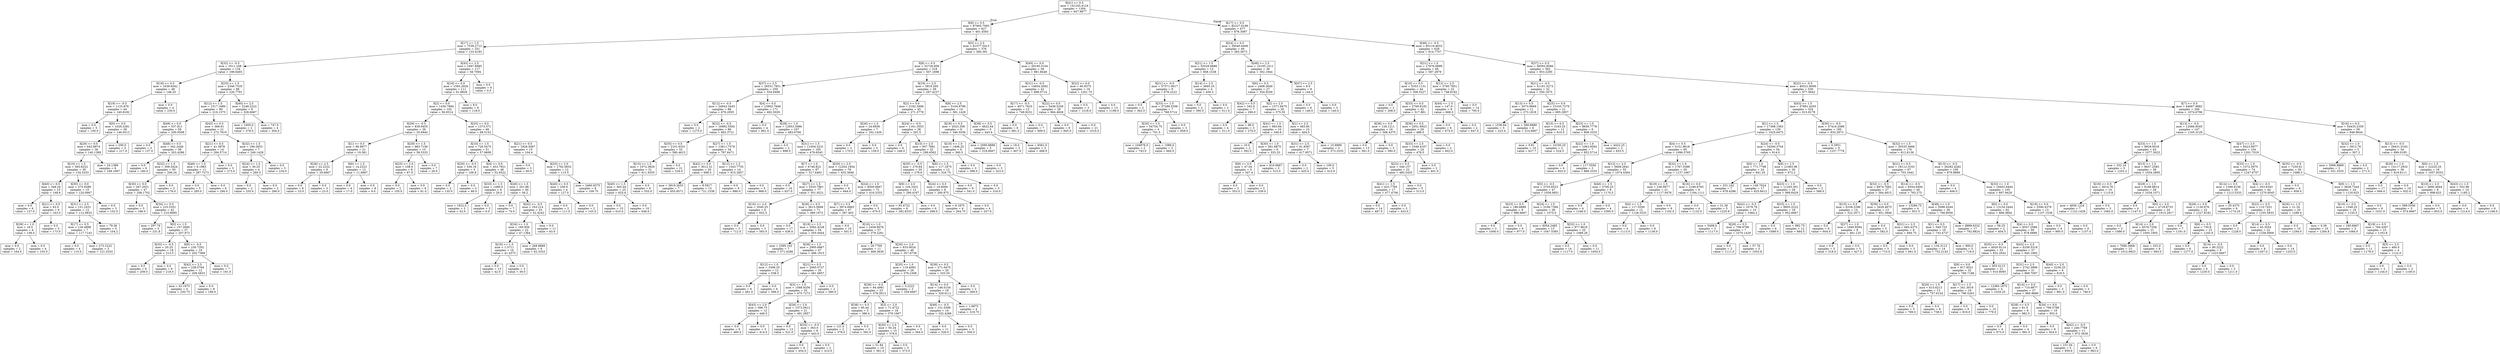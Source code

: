 digraph Tree {
node [shape=box] ;
0 [label="X[41] <= 0.5\nmse = 141245.4124\nsamples = 1304\nvalue = 647.9877"] ;
1 [label="X[9] <= 0.5\nmse = 87905.7093\nsamples = 627\nvalue = 401.4593"] ;
0 -> 1 [labeldistance=2.5, labelangle=45, headlabel="True"] ;
2 [label="X[17] <= 1.5\nmse = 7539.2712\nsamples = 251\nvalue = 133.4183"] ;
1 -> 2 ;
3 [label="X[32] <= -0.5\nmse = 3511.168\nsamples = 134\nvalue = 198.6493"] ;
2 -> 3 ;
4 [label="X[18] <= 0.5\nmse = 1639.6042\nsamples = 48\nvalue = 148.25"] ;
3 -> 4 ;
5 [label="X[19] <= -0.5\nmse = 1125.876\nsamples = 44\nvalue = 140.8182"] ;
4 -> 5 ;
6 [label="mse = 0.0\nsamples = 5\nvalue = 100.0"] ;
5 -> 6 ;
7 [label="X[0] <= 0.0\nmse = 1029.2281\nsamples = 39\nvalue = 146.0513"] ;
5 -> 7 ;
8 [label="X[29] <= 0.0\nmse = 643.8974\nsamples = 36\nvalue = 140.1389"] ;
7 -> 8 ;
9 [label="X[10] <= 1.5\nmse = 565.6222\nsamples = 30\nvalue = 134.3333"] ;
8 -> 9 ;
10 [label="X[40] <= 0.5\nmse = 348.24\nsamples = 15\nvalue = 148.6"] ;
9 -> 10 ;
11 [label="mse = 0.0\nsamples = 6\nvalue = 127.0"] ;
10 -> 11 ;
12 [label="X[21] <= 0.5\nmse = 62.0\nsamples = 9\nvalue = 163.0"] ;
10 -> 12 ;
13 [label="X[38] <= 1.0\nmse = 18.0\nsamples = 6\nvalue = 158.0"] ;
12 -> 13 ;
14 [label="mse = 0.0\nsamples = 2\nvalue = 164.0"] ;
13 -> 14 ;
15 [label="mse = 0.0\nsamples = 4\nvalue = 155.0"] ;
13 -> 15 ;
16 [label="mse = 0.0\nsamples = 3\nvalue = 173.0"] ;
12 -> 16 ;
17 [label="X[30] <= 0.0\nmse = 375.9289\nsamples = 15\nvalue = 120.0667"] ;
9 -> 17 ;
18 [label="X[31] <= 2.5\nmse = 151.2431\nsamples = 12\nvalue = 112.0833"] ;
17 -> 18 ;
19 [label="X[17] <= 0.5\nmse = 126.4898\nsamples = 7\nvalue = 117.7143"] ;
18 -> 19 ;
20 [label="mse = 0.0\nsamples = 4\nvalue = 115.0"] ;
19 -> 20 ;
21 [label="mse = 272.2222\nsamples = 3\nvalue = 121.3333"] ;
19 -> 21 ;
22 [label="mse = 79.36\nsamples = 5\nvalue = 104.2"] ;
18 -> 22 ;
23 [label="mse = 0.0\nsamples = 3\nvalue = 152.0"] ;
17 -> 23 ;
24 [label="mse = 24.1389\nsamples = 6\nvalue = 169.1667"] ;
8 -> 24 ;
25 [label="mse = 200.0\nsamples = 3\nvalue = 217.0"] ;
7 -> 25 ;
26 [label="mse = 0.0\nsamples = 4\nvalue = 230.0"] ;
4 -> 26 ;
27 [label="X[33] <= 1.5\nmse = 2346.7535\nsamples = 86\nvalue = 226.7791"] ;
3 -> 27 ;
28 [label="X[12] <= 1.5\nmse = 1517.1686\nsamples = 80\nvalue = 219.1375"] ;
27 -> 28 ;
29 [label="X[49] <= 0.0\nmse = 537.811\nsamples = 59\nvalue = 200.0508"] ;
28 -> 29 ;
30 [label="mse = 0.0\nsamples = 3\nvalue = 137.0"] ;
29 -> 30 ;
31 [label="X[48] <= 0.5\nmse = 342.2449\nsamples = 56\nvalue = 203.4286"] ;
29 -> 31 ;
32 [label="mse = 0.0\nsamples = 6\nvalue = 180.0"] ;
31 -> 32 ;
33 [label="X[32] <= 1.5\nmse = 309.5424\nsamples = 50\nvalue = 206.24"] ;
31 -> 33 ;
34 [label="X[30] <= 0.0\nmse = 267.2051\nsamples = 47\nvalue = 208.1702"] ;
33 -> 34 ;
35 [label="mse = 0.0\nsamples = 5\nvalue = 186.0"] ;
34 -> 35 ;
36 [label="X[34] <= 0.5\nmse = 233.5351\nsamples = 42\nvalue = 210.8095"] ;
34 -> 36 ;
37 [label="mse = 297.76\nsamples = 5\nvalue = 231.8"] ;
36 -> 37 ;
38 [label="X[0] <= 1.5\nmse = 157.2695\nsamples = 37\nvalue = 207.973"] ;
36 -> 38 ;
39 [label="X[35] <= -0.5\nmse = 20.25\nsamples = 18\nvalue = 213.5"] ;
38 -> 39 ;
40 [label="mse = 0.0\nsamples = 9\nvalue = 209.0"] ;
39 -> 40 ;
41 [label="mse = 0.0\nsamples = 9\nvalue = 218.0"] ;
39 -> 41 ;
42 [label="X[9] <= -0.5\nmse = 230.7202\nsamples = 19\nvalue = 202.7368"] ;
38 -> 42 ;
43 [label="X[42] <= 2.5\nmse = 238.0764\nsamples = 12\nvalue = 209.5833"] ;
42 -> 43 ;
44 [label="mse = 42.1875\nsamples = 4\nvalue = 230.75"] ;
43 -> 44 ;
45 [label="mse = 0.0\nsamples = 8\nvalue = 199.0"] ;
43 -> 45 ;
46 [label="mse = 0.0\nsamples = 7\nvalue = 191.0"] ;
42 -> 46 ;
47 [label="mse = 0.0\nsamples = 3\nvalue = 176.0"] ;
33 -> 47 ;
48 [label="X[43] <= 0.5\nmse = 369.61\nsamples = 21\nvalue = 272.7619"] ;
28 -> 48 ;
49 [label="X[21] <= 0.5\nmse = 41.3878\nsamples = 14\nvalue = 284.5714"] ;
48 -> 49 ;
50 [label="X[48] <= 1.0\nmse = 6.1983\nsamples = 11\nvalue = 287.7273"] ;
49 -> 50 ;
51 [label="mse = 0.0\nsamples = 5\nvalue = 285.0"] ;
50 -> 51 ;
52 [label="mse = 0.0\nsamples = 6\nvalue = 290.0"] ;
50 -> 52 ;
53 [label="mse = 0.0\nsamples = 3\nvalue = 273.0"] ;
49 -> 53 ;
54 [label="X[32] <= 1.5\nmse = 189.2653\nsamples = 7\nvalue = 249.1429"] ;
48 -> 54 ;
55 [label="X[24] <= 1.5\nmse = 30.25\nsamples = 4\nvalue = 260.5"] ;
54 -> 55 ;
56 [label="mse = 0.0\nsamples = 2\nvalue = 255.0"] ;
55 -> 56 ;
57 [label="mse = 0.0\nsamples = 2\nvalue = 266.0"] ;
55 -> 57 ;
58 [label="mse = 0.0\nsamples = 3\nvalue = 234.0"] ;
54 -> 58 ;
59 [label="X[40] <= 2.5\nmse = 2248.2222\nsamples = 6\nvalue = 328.6667"] ;
27 -> 59 ;
60 [label="mse = 1600.0\nsamples = 2\nvalue = 378.0"] ;
59 -> 60 ;
61 [label="mse = 747.0\nsamples = 4\nvalue = 304.0"] ;
59 -> 61 ;
62 [label="X[43] <= 2.5\nmse = 1697.8985\nsamples = 117\nvalue = 58.7094"] ;
2 -> 62 ;
63 [label="X[16] <= 0.0\nmse = 1593.2926\nsamples = 111\nvalue = 61.8829"] ;
62 -> 63 ;
64 [label="X[2] <= 0.0\nmse = 1430.7894\nsamples = 102\nvalue = 56.9314"] ;
63 -> 64 ;
65 [label="X[29] <= -0.5\nmse = 839.0455\nsamples = 36\nvalue = 35.6944"] ;
64 -> 65 ;
66 [label="X[1] <= 0.5\nmse = 96.9977\nsamples = 21\nvalue = 19.381"] ;
65 -> 66 ;
67 [label="X[28] <= 2.5\nmse = 22.2222\nsamples = 9\nvalue = 29.6667"] ;
66 -> 67 ;
68 [label="mse = 0.0\nsamples = 6\nvalue = 33.0"] ;
67 -> 68 ;
69 [label="mse = 0.0\nsamples = 3\nvalue = 23.0"] ;
67 -> 69 ;
70 [label="X[6] <= 1.5\nmse = 14.2222\nsamples = 12\nvalue = 11.6667"] ;
66 -> 70 ;
71 [label="mse = 0.0\nsamples = 4\nvalue = 17.0"] ;
70 -> 71 ;
72 [label="mse = 0.0\nsamples = 8\nvalue = 9.0"] ;
70 -> 72 ;
73 [label="X[29] <= 1.5\nmse = 983.7156\nsamples = 15\nvalue = 58.5333"] ;
65 -> 73 ;
74 [label="X[25] <= 2.0\nmse = 108.0\nsamples = 8\nvalue = 87.0"] ;
73 -> 74 ;
75 [label="mse = 0.0\nsamples = 2\nvalue = 105.0"] ;
74 -> 75 ;
76 [label="mse = 0.0\nsamples = 6\nvalue = 81.0"] ;
74 -> 76 ;
77 [label="mse = 0.0\nsamples = 7\nvalue = 26.0"] ;
73 -> 77 ;
78 [label="X[25] <= 0.0\nmse = 1373.371\nsamples = 66\nvalue = 68.5152"] ;
64 -> 78 ;
79 [label="X[10] <= 1.5\nmse = 720.5475\nsamples = 51\nvalue = 57.9608"] ;
78 -> 79 ;
80 [label="X[30] <= -0.5\nmse = 530.16\nsamples = 5\nvalue = 106.8"] ;
79 -> 80 ;
81 [label="mse = 0.0\nsamples = 2\nvalue = 135.0"] ;
80 -> 81 ;
82 [label="mse = 0.0\nsamples = 3\nvalue = 88.0"] ;
80 -> 82 ;
83 [label="X[4] <= 0.0\nmse = 453.7921\nsamples = 46\nvalue = 52.6522"] ;
79 -> 83 ;
84 [label="X[33] <= 1.5\nmse = 1490.0\nsamples = 6\nvalue = 29.0"] ;
83 -> 84 ;
85 [label="mse = 1922.0\nsamples = 3\nvalue = 52.0"] ;
84 -> 85 ;
86 [label="mse = 0.0\nsamples = 3\nvalue = 6.0"] ;
84 -> 86 ;
87 [label="X[40] <= 1.5\nmse = 201.86\nsamples = 40\nvalue = 56.2"] ;
83 -> 87 ;
88 [label="mse = 0.0\nsamples = 7\nvalue = 74.0"] ;
87 -> 88 ;
89 [label="X[42] <= -0.5\nmse = 163.214\nsamples = 33\nvalue = 52.4242"] ;
87 -> 89 ;
90 [label="X[34] <= 1.0\nmse = 160.936\nsamples = 22\nvalue = 47.1364"] ;
89 -> 90 ;
91 [label="X[19] <= 1.5\nmse = 1.3711\nsamples = 16\nvalue = 41.4375"] ;
90 -> 91 ;
92 [label="mse = 0.0\nsamples = 13\nvalue = 42.0"] ;
91 -> 92 ;
93 [label="mse = 0.0\nsamples = 3\nvalue = 39.0"] ;
91 -> 93 ;
94 [label="mse = 268.8889\nsamples = 6\nvalue = 62.3333"] ;
90 -> 94 ;
95 [label="mse = 0.0\nsamples = 11\nvalue = 63.0"] ;
89 -> 95 ;
96 [label="X[21] <= 0.5\nmse = 1926.5067\nsamples = 15\nvalue = 104.4"] ;
78 -> 96 ;
97 [label="mse = 0.0\nsamples = 3\nvalue = 60.0"] ;
96 -> 97 ;
98 [label="X[25] <= 2.0\nmse = 1792.0833\nsamples = 12\nvalue = 115.5"] ;
96 -> 98 ;
99 [label="X[40] <= 0.5\nmse = 256.0\nsamples = 4\nvalue = 127.0"] ;
98 -> 99 ;
100 [label="mse = 0.0\nsamples = 2\nvalue = 111.0"] ;
99 -> 100 ;
101 [label="mse = 0.0\nsamples = 2\nvalue = 143.0"] ;
99 -> 101 ;
102 [label="mse = 2460.9375\nsamples = 8\nvalue = 109.75"] ;
98 -> 102 ;
103 [label="mse = 8.0\nsamples = 9\nvalue = 118.0"] ;
63 -> 103 ;
104 [label="mse = 0.0\nsamples = 6\nvalue = 0.0"] ;
62 -> 104 ;
105 [label="X[5] <= 2.5\nmse = 61577.0413\nsamples = 376\nvalue = 580.391"] ;
1 -> 105 ;
106 [label="X[8] <= 0.5\nmse = 32726.858\nsamples = 318\nvalue = 507.1698"] ;
105 -> 106 ;
107 [label="X[37] <= 2.5\nmse = 26551.7851\nsamples = 259\nvalue = 554.9498"] ;
106 -> 107 ;
108 [label="X[12] <= -0.5\nmse = 24942.3445\nsamples = 88\nvalue = 676.2955"] ;
107 -> 108 ;
109 [label="mse = 0.0\nsamples = 2\nvalue = 1275.0"] ;
108 -> 109 ;
110 [label="X[22] <= -0.5\nmse = 16992.5592\nsamples = 86\nvalue = 662.3721"] ;
108 -> 110 ;
111 [label="X[35] <= 0.5\nmse = 2101.6331\nsamples = 52\nvalue = 580.4615"] ;
110 -> 111 ;
112 [label="X[15] <= 1.5\nmse = 1072.3829\nsamples = 31\nvalue = 611.9355"] ;
111 -> 112 ;
113 [label="X[40] <= 1.5\nmse = 365.04\nsamples = 25\nvalue = 625.6"] ;
112 -> 113 ;
114 [label="mse = 0.0\nsamples = 15\nvalue = 610.0"] ;
113 -> 114 ;
115 [label="mse = 0.0\nsamples = 10\nvalue = 649.0"] ;
113 -> 115 ;
116 [label="mse = 0.0\nsamples = 6\nvalue = 555.0"] ;
112 -> 116 ;
117 [label="mse = 0.0\nsamples = 21\nvalue = 534.0"] ;
111 -> 117 ;
118 [label="X[27] <= 1.5\nmse = 13811.7578\nsamples = 34\nvalue = 787.6471"] ;
110 -> 118 ;
119 [label="X[42] <= 0.5\nmse = 3012.31\nsamples = 20\nvalue = 698.3"] ;
118 -> 119 ;
120 [label="mse = 5819.2653\nsamples = 7\nvalue = 655.8571"] ;
119 -> 120 ;
121 [label="mse = 8.5917\nsamples = 13\nvalue = 721.1538"] ;
119 -> 121 ;
122 [label="X[12] <= 1.5\nmse = 1543.7755\nsamples = 14\nvalue = 915.2857"] ;
118 -> 122 ;
123 [label="mse = 0.0\nsamples = 9\nvalue = 886.0"] ;
122 -> 123 ;
124 [label="mse = 0.0\nsamples = 5\nvalue = 968.0"] ;
122 -> 124 ;
125 [label="X[4] <= 0.5\nmse = 15902.7646\nsamples = 171\nvalue = 492.5029"] ;
107 -> 125 ;
126 [label="mse = 0.0\nsamples = 4\nvalue = 861.0"] ;
125 -> 126 ;
127 [label="X[28] <= 1.0\nmse = 12953.3086\nsamples = 167\nvalue = 483.6766"] ;
125 -> 127 ;
128 [label="mse = 0.0\nsamples = 2\nvalue = 898.0"] ;
127 -> 128 ;
129 [label="X[31] <= 1.5\nmse = 11004.3231\nsamples = 165\nvalue = 478.6545"] ;
127 -> 129 ;
130 [label="X[7] <= 1.0\nmse = 6746.822\nsamples = 87\nvalue = 517.4483"] ;
129 -> 130 ;
131 [label="mse = 0.0\nsamples = 10\nvalue = 637.0"] ;
130 -> 131 ;
132 [label="X[27] <= 1.5\nmse = 5525.7861\nsamples = 77\nvalue = 501.9221"] ;
130 -> 132 ;
133 [label="X[16] <= 2.0\nmse = 3540.25\nsamples = 6\nvalue = 652.5"] ;
132 -> 133 ;
134 [label="mse = 0.0\nsamples = 3\nvalue = 712.0"] ;
133 -> 134 ;
135 [label="mse = 0.0\nsamples = 3\nvalue = 593.0"] ;
133 -> 135 ;
136 [label="X[26] <= 0.5\nmse = 3615.5668\nsamples = 71\nvalue = 489.1972"] ;
132 -> 136 ;
137 [label="mse = 0.0\nsamples = 17\nvalue = 436.0"] ;
136 -> 137 ;
138 [label="X[19] <= 2.5\nmse = 3582.4228\nsamples = 54\nvalue = 505.9444"] ;
136 -> 138 ;
139 [label="mse = 2595.102\nsamples = 7\nvalue = 571.4286"] ;
138 -> 139 ;
140 [label="X[36] <= 1.5\nmse = 2995.6867\nsamples = 47\nvalue = 496.1915"] ;
138 -> 140 ;
141 [label="X[12] <= 1.0\nmse = 3306.25\nsamples = 12\nvalue = 538.5"] ;
140 -> 141 ;
142 [label="mse = 0.0\nsamples = 6\nvalue = 481.0"] ;
141 -> 142 ;
143 [label="mse = 0.0\nsamples = 6\nvalue = 596.0"] ;
141 -> 143 ;
144 [label="X[21] <= 0.5\nmse = 2065.0727\nsamples = 35\nvalue = 481.6857"] ;
140 -> 144 ;
145 [label="X[3] <= 1.0\nmse = 1568.9256\nsamples = 33\nvalue = 475.7273"] ;
144 -> 145 ;
146 [label="X[43] <= 2.0\nmse = 396.75\nsamples = 12\nvalue = 448.5"] ;
145 -> 146 ;
147 [label="mse = 0.0\nsamples = 9\nvalue = 460.0"] ;
146 -> 147 ;
148 [label="mse = 0.0\nsamples = 3\nvalue = 414.0"] ;
146 -> 148 ;
149 [label="X[26] <= 2.0\nmse = 1573.0612\nsamples = 21\nvalue = 491.2857"] ;
145 -> 149 ;
150 [label="mse = 0.0\nsamples = 13\nvalue = 521.0"] ;
149 -> 150 ;
151 [label="X[35] <= -0.5\nmse = 363.0\nsamples = 8\nvalue = 443.0"] ;
149 -> 151 ;
152 [label="mse = 0.0\nsamples = 6\nvalue = 454.0"] ;
151 -> 152 ;
153 [label="mse = 0.0\nsamples = 2\nvalue = 410.0"] ;
151 -> 153 ;
154 [label="mse = 0.0\nsamples = 2\nvalue = 580.0"] ;
144 -> 154 ;
155 [label="X[20] <= 2.5\nmse = 12202.1854\nsamples = 78\nvalue = 435.3846"] ;
129 -> 155 ;
156 [label="mse = 0.0\nsamples = 6\nvalue = 664.0"] ;
155 -> 156 ;
157 [label="X[24] <= 1.5\nmse = 8500.6667\nsamples = 72\nvalue = 416.3333"] ;
155 -> 157 ;
158 [label="X[7] <= 0.5\nmse = 3974.6883\nsamples = 67\nvalue = 397.403"] ;
157 -> 158 ;
159 [label="mse = 0.0\nsamples = 10\nvalue = 501.0"] ;
158 -> 159 ;
160 [label="X[16] <= 1.0\nmse = 2458.8076\nsamples = 57\nvalue = 379.2281"] ;
158 -> 160 ;
161 [label="mse = 26.7769\nsamples = 11\nvalue = 469.3636"] ;
160 -> 161 ;
162 [label="X[26] <= 2.0\nmse = 633.0024\nsamples = 46\nvalue = 357.6739"] ;
160 -> 162 ;
163 [label="X[35] <= 1.0\nmse = 119.4083\nsamples = 26\nvalue = 376.2308"] ;
162 -> 163 ;
164 [label="X[39] <= -0.5\nmse = 94.4991\nsamples = 23\nvalue = 378.3913"] ;
163 -> 164 ;
165 [label="X[38] <= 0.5\nmse = 95.44\nsamples = 5\nvalue = 386.4"] ;
164 -> 165 ;
166 [label="mse = 121.0\nsamples = 2\nvalue = 378.0"] ;
165 -> 166 ;
167 [label="mse = 0.0\nsamples = 3\nvalue = 392.0"] ;
165 -> 167 ;
168 [label="X[3] <= 2.0\nmse = 71.4722\nsamples = 18\nvalue = 376.1667"] ;
164 -> 168 ;
169 [label="X[30] <= 2.0\nmse = 50.24\nsamples = 15\nvalue = 378.6"] ;
168 -> 169 ;
170 [label="mse = 51.84\nsamples = 10\nvalue = 381.4"] ;
169 -> 170 ;
171 [label="mse = 0.0\nsamples = 5\nvalue = 373.0"] ;
169 -> 171 ;
172 [label="mse = 0.0\nsamples = 3\nvalue = 364.0"] ;
168 -> 172 ;
173 [label="mse = 0.2222\nsamples = 3\nvalue = 359.6667"] ;
163 -> 173 ;
174 [label="X[39] <= 0.5\nmse = 271.0475\nsamples = 20\nvalue = 333.55"] ;
162 -> 174 ;
175 [label="X[14] <= 0.0\nmse = 146.0154\nsamples = 18\nvalue = 329.6111"] ;
174 -> 175 ;
176 [label="X[48] <= -0.5\nmse = 151.5306\nsamples = 14\nvalue = 332.4286"] ;
175 -> 176 ;
177 [label="mse = 0.0\nsamples = 11\nvalue = 326.0"] ;
176 -> 177 ;
178 [label="mse = 0.0\nsamples = 3\nvalue = 356.0"] ;
176 -> 178 ;
179 [label="mse = 1.6875\nsamples = 4\nvalue = 319.75"] ;
175 -> 179 ;
180 [label="mse = 0.0\nsamples = 2\nvalue = 369.0"] ;
174 -> 180 ;
181 [label="mse = 0.0\nsamples = 5\nvalue = 670.0"] ;
157 -> 181 ;
182 [label="X[19] <= 2.5\nmse = 5819.295\nsamples = 59\nvalue = 297.4237"] ;
106 -> 182 ;
183 [label="X[2] <= 0.0\nmse = 3182.5906\nsamples = 45\nvalue = 271.3778"] ;
182 -> 183 ;
184 [label="X[26] <= 1.5\nmse = 24.6939\nsamples = 7\nvalue = 162.1429"] ;
183 -> 184 ;
185 [label="mse = 0.0\nsamples = 2\nvalue = 170.0"] ;
184 -> 185 ;
186 [label="mse = 0.0\nsamples = 5\nvalue = 159.0"] ;
184 -> 186 ;
187 [label="X[24] <= -0.5\nmse = 1161.3553\nsamples = 38\nvalue = 291.5"] ;
183 -> 187 ;
188 [label="mse = 0.0\nsamples = 6\nvalue = 248.0"] ;
187 -> 188 ;
189 [label="X[15] <= 2.5\nmse = 957.7881\nsamples = 32\nvalue = 299.6562"] ;
187 -> 189 ;
190 [label="X[35] <= -0.5\nmse = 279.84\nsamples = 20\nvalue = 278.6"] ;
189 -> 190 ;
191 [label="X[9] <= 2.0\nmse = 104.2431\nsamples = 12\nvalue = 290.4167"] ;
190 -> 191 ;
192 [label="mse = 93.4722\nsamples = 6\nvalue = 282.8333"] ;
191 -> 192 ;
193 [label="mse = 0.0\nsamples = 6\nvalue = 298.0"] ;
191 -> 193 ;
194 [label="X[24] <= 0.5\nmse = 19.6094\nsamples = 8\nvalue = 260.875"] ;
190 -> 194 ;
195 [label="mse = 9.1875\nsamples = 4\nvalue = 264.75"] ;
194 -> 195 ;
196 [label="mse = 0.0\nsamples = 4\nvalue = 257.0"] ;
194 -> 196 ;
197 [label="X[8] <= 1.5\nmse = 117.1875\nsamples = 12\nvalue = 334.75"] ;
189 -> 197 ;
198 [label="mse = 0.0\nsamples = 9\nvalue = 341.0"] ;
197 -> 198 ;
199 [label="mse = 0.0\nsamples = 3\nvalue = 316.0"] ;
197 -> 199 ;
200 [label="X[8] <= 2.5\nmse = 5104.9796\nsamples = 14\nvalue = 381.1429"] ;
182 -> 200 ;
201 [label="X[18] <= 0.5\nmse = 2023.358\nsamples = 9\nvalue = 346.5556"] ;
200 -> 201 ;
202 [label="X[10] <= 1.0\nmse = 1406.25\nsamples = 6\nvalue = 360.5"] ;
201 -> 202 ;
203 [label="mse = 0.0\nsamples = 3\nvalue = 398.0"] ;
202 -> 203 ;
204 [label="mse = 0.0\nsamples = 3\nvalue = 323.0"] ;
202 -> 204 ;
205 [label="mse = 2090.8889\nsamples = 3\nvalue = 318.6667"] ;
201 -> 205 ;
206 [label="X[38] <= 0.5\nmse = 4622.64\nsamples = 5\nvalue = 443.4"] ;
200 -> 206 ;
207 [label="mse = 18.0\nsamples = 3\nvalue = 407.0"] ;
206 -> 207 ;
208 [label="mse = 6561.0\nsamples = 2\nvalue = 498.0"] ;
206 -> 208 ;
209 [label="X[49] <= 0.0\nmse = 29195.5104\nsamples = 58\nvalue = 981.8448"] ;
105 -> 209 ;
210 [label="X[31] <= -0.5\nmse = 14854.2092\nsamples = 42\nvalue = 898.0714"] ;
209 -> 210 ;
211 [label="X[17] <= -0.5\nmse = 4071.7633\nsamples = 13\nvalue = 749.9231"] ;
210 -> 211 ;
212 [label="mse = 0.0\nsamples = 6\nvalue = 681.0"] ;
211 -> 212 ;
213 [label="mse = 0.0\nsamples = 7\nvalue = 809.0"] ;
211 -> 213 ;
214 [label="X[22] <= 0.0\nmse = 5438.5256\nsamples = 29\nvalue = 964.4828"] ;
210 -> 214 ;
215 [label="mse = 0.0\nsamples = 8\nvalue = 845.0"] ;
214 -> 215 ;
216 [label="mse = 0.0\nsamples = 21\nvalue = 1010.0"] ;
214 -> 216 ;
217 [label="X[22] <= 0.0\nmse = 60.9375\nsamples = 16\nvalue = 1201.75"] ;
209 -> 217 ;
218 [label="mse = 0.0\nsamples = 3\nvalue = 1218.0"] ;
217 -> 218 ;
219 [label="mse = 0.0\nsamples = 13\nvalue = 1198.0"] ;
217 -> 219 ;
220 [label="X[17] <= 0.5\nmse = 82227.6196\nsamples = 677\nvalue = 876.3087"] ;
0 -> 220 [labeldistance=2.5, labelangle=-45, headlabel="False"] ;
221 [label="X[24] <= 0.5\nmse = 39540.6406\nsamples = 49\nvalue = 383.3673"] ;
220 -> 221 ;
222 [label="X[21] <= 1.5\nmse = 52029.6686\nsamples = 13\nvalue = 608.1538"] ;
221 -> 222 ;
223 [label="X[21] <= -0.5\nmse = 57571.0617\nsamples = 9\nvalue = 678.2222"] ;
222 -> 223 ;
224 [label="mse = 0.0\nsamples = 2\nvalue = 362.0"] ;
223 -> 224 ;
225 [label="X[33] <= 1.5\nmse = 37286.5306\nsamples = 7\nvalue = 768.5714"] ;
223 -> 225 ;
226 [label="X[20] <= 1.5\nmse = 54754.75\nsamples = 4\nvalue = 701.5"] ;
225 -> 226 ;
227 [label="mse = 104976.0\nsamples = 2\nvalue = 743.0"] ;
226 -> 227 ;
228 [label="mse = 1089.0\nsamples = 2\nvalue = 660.0"] ;
226 -> 228 ;
229 [label="mse = 0.0\nsamples = 3\nvalue = 858.0"] ;
225 -> 229 ;
230 [label="X[14] <= 2.5\nmse = 3660.25\nsamples = 4\nvalue = 450.5"] ;
222 -> 230 ;
231 [label="mse = 0.0\nsamples = 2\nvalue = 390.0"] ;
230 -> 231 ;
232 [label="mse = 0.0\nsamples = 2\nvalue = 511.0"] ;
230 -> 232 ;
233 [label="X[48] <= 2.5\nmse = 10195.1011\nsamples = 36\nvalue = 302.1944"] ;
221 -> 233 ;
234 [label="X[6] <= 0.5\nmse = 2468.3649\nsamples = 27\nvalue = 354.9259"] ;
233 -> 234 ;
235 [label="X[42] <= 0.5\nmse = 342.0\nsamples = 7\nvalue = 296.0"] ;
234 -> 235 ;
236 [label="mse = 0.0\nsamples = 4\nvalue = 311.0"] ;
235 -> 236 ;
237 [label="mse = 98.0\nsamples = 3\nvalue = 276.0"] ;
235 -> 237 ;
238 [label="X[2] <= 2.5\nmse = 1571.9475\nsamples = 20\nvalue = 375.55"] ;
234 -> 238 ;
239 [label="X[41] <= 1.5\nmse = 983.84\nsamples = 10\nvalue = 346.6"] ;
238 -> 239 ;
240 [label="mse = 16.0\nsamples = 2\nvalue = 392.0"] ;
239 -> 240 ;
241 [label="X[30] <= 1.0\nmse = 581.6875\nsamples = 8\nvalue = 335.25"] ;
239 -> 241 ;
242 [label="X[9] <= 0.0\nmse = 47.04\nsamples = 5\nvalue = 347.4"] ;
241 -> 242 ;
243 [label="mse = 0.0\nsamples = 3\nvalue = 353.0"] ;
242 -> 243 ;
244 [label="mse = 0.0\nsamples = 2\nvalue = 339.0"] ;
242 -> 244 ;
245 [label="mse = 816.6667\nsamples = 3\nvalue = 315.0"] ;
241 -> 245 ;
246 [label="X[1] <= 2.5\nmse = 483.85\nsamples = 10\nvalue = 404.5"] ;
238 -> 246 ;
247 [label="X[31] <= 2.5\nmse = 91.8367\nsamples = 7\nvalue = 417.8571"] ;
246 -> 247 ;
248 [label="mse = 0.0\nsamples = 2\nvalue = 425.0"] ;
247 -> 248 ;
249 [label="mse = 100.0\nsamples = 5\nvalue = 415.0"] ;
247 -> 249 ;
250 [label="mse = 10.8889\nsamples = 3\nvalue = 373.3333"] ;
246 -> 250 ;
251 [label="X[47] <= 2.5\nmse = 8.0\nsamples = 9\nvalue = 144.0"] ;
233 -> 251 ;
252 [label="mse = 0.0\nsamples = 6\nvalue = 146.0"] ;
251 -> 252 ;
253 [label="mse = 0.0\nsamples = 3\nvalue = 140.0"] ;
251 -> 253 ;
254 [label="X[46] <= -0.5\nmse = 65119.4633\nsamples = 628\nvalue = 914.7707"] ;
220 -> 254 ;
255 [label="X[21] <= 1.5\nmse = 17876.6899\nsamples = 66\nvalue = 587.2879"] ;
254 -> 255 ;
256 [label="X[10] <= 0.5\nmse = 5353.1131\nsamples = 44\nvalue = 506.5227"] ;
255 -> 256 ;
257 [label="mse = 0.0\nsamples = 2\nvalue = 268.0"] ;
256 -> 257 ;
258 [label="X[33] <= 0.5\nmse = 2769.8192\nsamples = 42\nvalue = 517.881"] ;
256 -> 258 ;
259 [label="X[38] <= 0.0\nmse = 128.1211\nsamples = 16\nvalue = 566.4375"] ;
258 -> 259 ;
260 [label="mse = 0.0\nsamples = 13\nvalue = 561.0"] ;
259 -> 260 ;
261 [label="mse = 0.0\nsamples = 3\nvalue = 590.0"] ;
259 -> 261 ;
262 [label="X[36] <= 0.5\nmse = 2051.6923\nsamples = 26\nvalue = 488.0"] ;
258 -> 262 ;
263 [label="X[33] <= 2.5\nmse = 1049.4167\nsamples = 24\nvalue = 478.5"] ;
262 -> 263 ;
264 [label="X[22] <= 0.5\nmse = 549.157\nsamples = 22\nvalue = 485.5455"] ;
263 -> 264 ;
265 [label="X[41] <= 1.5\nmse = 423.7785\nsamples = 17\nvalue = 477.4706"] ;
264 -> 265 ;
266 [label="mse = 0.0\nsamples = 14\nvalue = 487.0"] ;
265 -> 266 ;
267 [label="mse = 0.0\nsamples = 3\nvalue = 433.0"] ;
265 -> 267 ;
268 [label="mse = 0.0\nsamples = 5\nvalue = 513.0"] ;
264 -> 268 ;
269 [label="mse = 0.0\nsamples = 2\nvalue = 401.0"] ;
263 -> 269 ;
270 [label="mse = 0.0\nsamples = 2\nvalue = 602.0"] ;
262 -> 270 ;
271 [label="X[12] <= 2.5\nmse = 3785.7851\nsamples = 22\nvalue = 748.8182"] ;
255 -> 271 ;
272 [label="X[44] <= 1.5\nmse = 147.0\nsamples = 8\nvalue = 668.0"] ;
271 -> 272 ;
273 [label="mse = 0.0\nsamples = 6\nvalue = 675.0"] ;
272 -> 273 ;
274 [label="mse = 0.0\nsamples = 2\nvalue = 647.0"] ;
272 -> 274 ;
275 [label="mse = 0.0\nsamples = 14\nvalue = 795.0"] ;
271 -> 275 ;
276 [label="X[37] <= 0.5\nmse = 56593.8566\nsamples = 562\nvalue = 953.2295"] ;
254 -> 276 ;
277 [label="X[21] <= -0.5\nmse = 51161.5273\nsamples = 32\nvalue = 550.1875"] ;
276 -> 277 ;
278 [label="X[13] <= 0.5\nmse = 3073.9669\nsamples = 11\nvalue = 273.1818"] ;
277 -> 278 ;
279 [label="mse = 1536.64\nsamples = 5\nvalue = 223.4"] ;
278 -> 279 ;
280 [label="mse = 568.8889\nsamples = 6\nvalue = 314.6667"] ;
278 -> 280 ;
281 [label="X[25] <= 0.0\nmse = 15103.7279\nsamples = 21\nvalue = 695.2857"] ;
277 -> 281 ;
282 [label="X[15] <= 0.5\nmse = 3163.25\nsamples = 12\nvalue = 610.5"] ;
281 -> 282 ;
283 [label="mse = 0.81\nsamples = 10\nvalue = 627.7"] ;
282 -> 283 ;
284 [label="mse = 10100.25\nsamples = 2\nvalue = 524.5"] ;
282 -> 284 ;
285 [label="X[23] <= 1.5\nmse = 8659.7778\nsamples = 9\nvalue = 808.3333"] ;
281 -> 285 ;
286 [label="X[22] <= 1.0\nmse = 1063.9592\nsamples = 7\nvalue = 852.5714"] ;
285 -> 286 ;
287 [label="mse = 0.0\nsamples = 4\nvalue = 825.0"] ;
286 -> 287 ;
288 [label="mse = 117.5556\nsamples = 3\nvalue = 889.3333"] ;
286 -> 288 ;
289 [label="mse = 4422.25\nsamples = 2\nvalue = 653.5"] ;
285 -> 289 ;
290 [label="X[22] <= -0.5\nmse = 46521.8006\nsamples = 530\nvalue = 977.5642"] ;
276 -> 290 ;
291 [label="X[43] <= 1.5\nmse = 37891.4205\nsamples = 324\nvalue = 915.8179"] ;
290 -> 291 ;
292 [label="X[1] <= 1.5\nmse = 17398.1563\nsamples = 139\nvalue = 1025.6475"] ;
291 -> 292 ;
293 [label="X[4] <= 0.5\nmse = 5151.9618\nsamples = 85\nvalue = 1096.5765"] ;
292 -> 293 ;
294 [label="X[12] <= 2.5\nmse = 5609.2641\nsamples = 55\nvalue = 1074.4364"] ;
293 -> 294 ;
295 [label="X[5] <= -0.5\nmse = 3755.6523\nsamples = 47\nvalue = 1058.0851"] ;
294 -> 295 ;
296 [label="X[23] <= 0.5\nmse = 186.8889\nsamples = 9\nvalue = 986.6667"] ;
295 -> 296 ;
297 [label="mse = 0.0\nsamples = 3\nvalue = 1006.0"] ;
296 -> 297 ;
298 [label="mse = 0.0\nsamples = 6\nvalue = 977.0"] ;
296 -> 298 ;
299 [label="X[24] <= 1.5\nmse = 3106.7368\nsamples = 38\nvalue = 1075.0"] ;
295 -> 299 ;
300 [label="mse = 6054.2485\nsamples = 13\nvalue = 1047.5385"] ;
299 -> 300 ;
301 [label="X[32] <= 1.0\nmse = 977.9616\nsamples = 25\nvalue = 1089.28"] ;
299 -> 301 ;
302 [label="mse = 0.0\nsamples = 14\nvalue = 1117.0"] ;
301 -> 302 ;
303 [label="mse = 0.0\nsamples = 11\nvalue = 1054.0"] ;
301 -> 303 ;
304 [label="X[46] <= 1.5\nmse = 5700.25\nsamples = 8\nvalue = 1170.5"] ;
294 -> 304 ;
305 [label="mse = 0.0\nsamples = 4\nvalue = 1246.0"] ;
304 -> 305 ;
306 [label="mse = 0.0\nsamples = 4\nvalue = 1095.0"] ;
304 -> 306 ;
307 [label="X[32] <= 1.0\nmse = 1767.3389\nsamples = 30\nvalue = 1137.1667"] ;
293 -> 307 ;
308 [label="X[19] <= 1.5\nmse = 236.9977\nsamples = 21\nvalue = 1117.0476"] ;
307 -> 308 ;
309 [label="X[4] <= 1.5\nmse = 117.5556\nsamples = 12\nvalue = 1128.3333"] ;
308 -> 309 ;
310 [label="mse = 0.0\nsamples = 4\nvalue = 1113.0"] ;
309 -> 310 ;
311 [label="mse = 0.0\nsamples = 8\nvalue = 1136.0"] ;
309 -> 311 ;
312 [label="mse = 0.0\nsamples = 9\nvalue = 1102.0"] ;
308 -> 312 ;
313 [label="X[16] <= 0.0\nmse = 2189.8765\nsamples = 9\nvalue = 1184.1111"] ;
307 -> 313 ;
314 [label="mse = 0.0\nsamples = 4\nvalue = 1132.0"] ;
313 -> 314 ;
315 [label="mse = 31.36\nsamples = 5\nvalue = 1225.8"] ;
313 -> 315 ;
316 [label="X[24] <= -0.5\nmse = 16290.3704\nsamples = 54\nvalue = 914.0"] ;
292 -> 316 ;
317 [label="X[5] <= 1.0\nmse = 771.7708\nsamples = 24\nvalue = 841.25"] ;
316 -> 317 ;
318 [label="mse = 331.102\nsamples = 7\nvalue = 878.4286"] ;
317 -> 318 ;
319 [label="mse = 149.7024\nsamples = 17\nvalue = 825.9412"] ;
317 -> 319 ;
320 [label="X[8] <= 1.5\nmse = 21083.96\nsamples = 30\nvalue = 972.2"] ;
316 -> 320 ;
321 [label="X[23] <= 1.0\nmse = 11293.301\nsamples = 28\nvalue = 999.6429"] ;
320 -> 321 ;
322 [label="X[42] <= -0.5\nmse = 2579.76\nsamples = 10\nvalue = 1084.2"] ;
321 -> 322 ;
323 [label="mse = 5408.0\nsamples = 3\nvalue = 1117.0"] ;
322 -> 323 ;
324 [label="X[29] <= 0.5\nmse = 708.9796\nsamples = 7\nvalue = 1070.1429"] ;
322 -> 324 ;
325 [label="mse = 0.0\nsamples = 2\nvalue = 1111.0"] ;
324 -> 325 ;
326 [label="mse = 57.76\nsamples = 5\nvalue = 1053.8"] ;
324 -> 326 ;
327 [label="X[33] <= 1.5\nmse = 9955.2222\nsamples = 18\nvalue = 952.6667"] ;
321 -> 327 ;
328 [label="mse = 0.0\nsamples = 6\nvalue = 1089.0"] ;
327 -> 328 ;
329 [label="mse = 992.75\nsamples = 12\nvalue = 884.5"] ;
327 -> 329 ;
330 [label="mse = 0.0\nsamples = 2\nvalue = 588.0"] ;
320 -> 330 ;
331 [label="X[30] <= -0.5\nmse = 37416.2089\nsamples = 185\nvalue = 833.2973"] ;
291 -> 331 ;
332 [label="mse = 0.3951\nsamples = 9\nvalue = 1237.7778"] ;
331 -> 332 ;
333 [label="X[32] <= 1.5\nmse = 30535.5666\nsamples = 176\nvalue = 812.6136"] ;
331 -> 333 ;
334 [label="X[21] <= 0.5\nmse = 18112.3163\nsamples = 67\nvalue = 703.1642"] ;
333 -> 334 ;
335 [label="X[32] <= -0.5\nmse = 8974.7682\nsamples = 27\nvalue = 584.4815"] ;
334 -> 335 ;
336 [label="X[10] <= 0.5\nmse = 6108.2296\nsamples = 14\nvalue = 522.3571"] ;
335 -> 336 ;
337 [label="mse = 0.0\nsamples = 6\nvalue = 604.0"] ;
336 -> 337 ;
338 [label="X[27] <= 1.0\nmse = 1940.8594\nsamples = 8\nvalue = 461.125"] ;
336 -> 338 ;
339 [label="mse = 0.0\nsamples = 3\nvalue = 518.0"] ;
338 -> 339 ;
340 [label="mse = 0.0\nsamples = 5\nvalue = 427.0"] ;
338 -> 340 ;
341 [label="X[39] <= 0.0\nmse = 3429.4675\nsamples = 13\nvalue = 651.3846"] ;
335 -> 341 ;
342 [label="mse = 0.0\nsamples = 5\nvalue = 582.0"] ;
341 -> 342 ;
343 [label="X[31] <= 2.5\nmse = 683.4375\nsamples = 8\nvalue = 694.75"] ;
341 -> 343 ;
344 [label="mse = 0.0\nsamples = 5\nvalue = 715.0"] ;
343 -> 344 ;
345 [label="mse = 0.0\nsamples = 3\nvalue = 661.0"] ;
343 -> 345 ;
346 [label="X[14] <= -0.5\nmse = 8354.6494\nsamples = 40\nvalue = 783.275"] ;
334 -> 346 ;
347 [label="mse = 13266.75\nsamples = 4\nvalue = 931.5"] ;
346 -> 347 ;
348 [label="X[48] <= 1.0\nmse = 5096.4344\nsamples = 36\nvalue = 766.8056"] ;
346 -> 348 ;
349 [label="X[1] <= 0.5\nmse = 549.723\nsamples = 19\nvalue = 743.4737"] ;
348 -> 349 ;
350 [label="mse = 134.3112\nsamples = 14\nvalue = 752.2143"] ;
349 -> 350 ;
351 [label="mse = 900.0\nsamples = 5\nvalue = 719.0"] ;
349 -> 351 ;
352 [label="mse = 8889.6332\nsamples = 17\nvalue = 792.8824"] ;
348 -> 352 ;
353 [label="X[13] <= -0.5\nmse = 26282.4282\nsamples = 109\nvalue = 879.8899"] ;
333 -> 353 ;
354 [label="mse = 0.0\nsamples = 4\nvalue = 406.0"] ;
353 -> 354 ;
355 [label="X[33] <= 1.0\nmse = 18402.6444\nsamples = 105\nvalue = 897.9429"] ;
353 -> 355 ;
356 [label="X[0] <= 0.0\nmse = 13154.3444\nsamples = 92\nvalue = 868.3804"] ;
355 -> 356 ;
357 [label="mse = 56.25\nsamples = 2\nvalue = 404.5"] ;
356 -> 357 ;
358 [label="X[4] <= 0.0\nmse = 8557.2588\nsamples = 90\nvalue = 878.6889"] ;
356 -> 358 ;
359 [label="X[35] <= -0.5\nmse = 4920.9114\nsamples = 53\nvalue = 832.2642"] ;
358 -> 359 ;
360 [label="X[9] <= 0.0\nmse = 817.9521\nsamples = 32\nvalue = 780.7188"] ;
359 -> 360 ;
361 [label="X[26] <= 1.5\nmse = 615.6213\nsamples = 13\nvalue = 757.6154"] ;
360 -> 361 ;
362 [label="mse = 0.0\nsamples = 5\nvalue = 789.0"] ;
361 -> 362 ;
363 [label="mse = 0.0\nsamples = 8\nvalue = 738.0"] ;
361 -> 363 ;
364 [label="X[17] <= 1.5\nmse = 341.3019\nsamples = 19\nvalue = 796.5263"] ;
360 -> 364 ;
365 [label="mse = 0.0\nsamples = 9\nvalue = 816.0"] ;
364 -> 365 ;
366 [label="mse = 0.0\nsamples = 10\nvalue = 779.0"] ;
364 -> 366 ;
367 [label="mse = 955.0113\nsamples = 21\nvalue = 910.8095"] ;
359 -> 367 ;
368 [label="X[43] <= 2.5\nmse = 6256.5318\nsamples = 37\nvalue = 945.1892"] ;
358 -> 368 ;
369 [label="X[31] <= 2.5\nmse = 2742.3996\nsamples = 31\nvalue = 969.7097"] ;
368 -> 369 ;
370 [label="mse = 12384.1875\nsamples = 4\nvalue = 1029.25"] ;
369 -> 370 ;
371 [label="X[14] <= 0.0\nmse = 710.9877\nsamples = 27\nvalue = 960.8889"] ;
369 -> 371 ;
372 [label="X[38] <= 0.5\nmse = 81.0\nsamples = 8\nvalue = 982.0"] ;
371 -> 372 ;
373 [label="mse = 0.0\nsamples = 4\nvalue = 973.0"] ;
372 -> 373 ;
374 [label="mse = 0.0\nsamples = 4\nvalue = 991.0"] ;
372 -> 374 ;
375 [label="X[34] <= 0.0\nmse = 709.5789\nsamples = 19\nvalue = 952.0"] ;
371 -> 375 ;
376 [label="mse = 0.0\nsamples = 8\nvalue = 924.0"] ;
375 -> 376 ;
377 [label="X[42] <= -0.5\nmse = 240.7769\nsamples = 11\nvalue = 972.3636"] ;
375 -> 377 ;
378 [label="mse = 231.04\nsamples = 5\nvalue = 959.6"] ;
377 -> 378 ;
379 [label="mse = 0.0\nsamples = 6\nvalue = 983.0"] ;
377 -> 379 ;
380 [label="X[40] <= 2.0\nmse = 5256.25\nsamples = 6\nvalue = 818.5"] ;
368 -> 380 ;
381 [label="mse = 0.0\nsamples = 3\nvalue = 891.0"] ;
380 -> 381 ;
382 [label="mse = 0.0\nsamples = 3\nvalue = 746.0"] ;
380 -> 382 ;
383 [label="X[19] <= 0.0\nmse = 5590.4379\nsamples = 13\nvalue = 1107.1538"] ;
355 -> 383 ;
384 [label="mse = 0.0\nsamples = 4\nvalue = 995.0"] ;
383 -> 384 ;
385 [label="mse = 0.0\nsamples = 9\nvalue = 1157.0"] ;
383 -> 385 ;
386 [label="X[7] <= 0.5\nmse = 44667.8682\nsamples = 206\nvalue = 1074.6796"] ;
290 -> 386 ;
387 [label="X[13] <= -0.5\nmse = 12066.8545\nsamples = 147\nvalue = 1165.3129"] ;
386 -> 387 ;
388 [label="X[33] <= 1.5\nmse = 9929.0016\nsamples = 43\nvalue = 1077.3023"] ;
387 -> 388 ;
389 [label="mse = 332.16\nsamples = 5\nvalue = 1252.2"] ;
388 -> 389 ;
390 [label="X[15] <= 1.5\nmse = 6637.2583\nsamples = 38\nvalue = 1054.2895"] ;
388 -> 390 ;
391 [label="X[18] <= 0.5\nmse = 3614.76\nsamples = 10\nvalue = 1110.8"] ;
390 -> 391 ;
392 [label="mse = 4656.1224\nsamples = 7\nvalue = 1123.1429"] ;
391 -> 392 ;
393 [label="mse = 0.0\nsamples = 3\nvalue = 1082.0"] ;
391 -> 393 ;
394 [label="X[29] <= 1.5\nmse = 6168.8814\nsamples = 28\nvalue = 1034.1071"] ;
390 -> 394 ;
395 [label="mse = 0.0\nsamples = 4\nvalue = 1147.0"] ;
394 -> 395 ;
396 [label="X[0] <= 2.0\nmse = 4718.8733\nsamples = 24\nvalue = 1015.2917"] ;
394 -> 396 ;
397 [label="mse = 0.0\nsamples = 3\nvalue = 1086.0"] ;
396 -> 397 ;
398 [label="X[14] <= 2.0\nmse = 4576.7256\nsamples = 21\nvalue = 1005.1905"] ;
396 -> 398 ;
399 [label="mse = 7090.3669\nsamples = 13\nvalue = 1012.6923"] ;
398 -> 399 ;
400 [label="mse = 252.0\nsamples = 8\nvalue = 993.0"] ;
398 -> 400 ;
401 [label="X[47] <= 2.5\nmse = 8423.9977\nsamples = 104\nvalue = 1201.7019"] ;
387 -> 401 ;
402 [label="X[33] <= 1.0\nmse = 1572.5975\nsamples = 74\nvalue = 1247.6757"] ;
401 -> 402 ;
403 [label="X[14] <= 0.5\nmse = 1399.9156\nsamples = 30\nvalue = 1213.5333"] ;
402 -> 403 ;
404 [label="X[29] <= 0.0\nmse = 1130.876\nsamples = 22\nvalue = 1227.8182"] ;
403 -> 404 ;
405 [label="mse = 0.0\nsamples = 7\nvalue = 1191.0"] ;
404 -> 405 ;
406 [label="X[6] <= 0.5\nmse = 730.8\nsamples = 15\nvalue = 1245.0"] ;
404 -> 406 ;
407 [label="mse = 0.0\nsamples = 6\nvalue = 1277.0"] ;
406 -> 407 ;
408 [label="X[14] <= -0.5\nmse = 80.2222\nsamples = 9\nvalue = 1223.6667"] ;
406 -> 408 ;
409 [label="mse = 0.0\nsamples = 6\nvalue = 1230.0"] ;
408 -> 409 ;
410 [label="mse = 0.0\nsamples = 3\nvalue = 1211.0"] ;
408 -> 410 ;
411 [label="mse = 35.4375\nsamples = 8\nvalue = 1174.25"] ;
403 -> 411 ;
412 [label="X[4] <= -0.5\nmse = 353.6343\nsamples = 44\nvalue = 1270.9545"] ;
402 -> 412 ;
413 [label="X[22] <= 0.5\nmse = 110.7431\nsamples = 24\nvalue = 1255.5833"] ;
412 -> 413 ;
414 [label="mse = 0.0\nsamples = 2\nvalue = 1228.0"] ;
413 -> 414 ;
415 [label="X[14] <= 0.5\nmse = 45.3554\nsamples = 22\nvalue = 1258.0909"] ;
413 -> 415 ;
416 [label="mse = 0.0\nsamples = 8\nvalue = 1267.0"] ;
415 -> 416 ;
417 [label="mse = 0.0\nsamples = 14\nvalue = 1253.0"] ;
415 -> 417 ;
418 [label="X[26] <= 1.5\nmse = 21.34\nsamples = 20\nvalue = 1289.4"] ;
412 -> 418 ;
419 [label="mse = 0.0\nsamples = 10\nvalue = 1294.0"] ;
418 -> 419 ;
420 [label="mse = 0.36\nsamples = 10\nvalue = 1284.8"] ;
418 -> 420 ;
421 [label="X[35] <= -0.5\nmse = 7250.61\nsamples = 30\nvalue = 1088.3"] ;
401 -> 421 ;
422 [label="mse = 0.0\nsamples = 6\nvalue = 959.0"] ;
421 -> 422 ;
423 [label="X[9] <= 1.5\nmse = 3838.7344\nsamples = 24\nvalue = 1120.625"] ;
421 -> 423 ;
424 [label="X[16] <= 0.5\nmse = 1548.25\nsamples = 18\nvalue = 1150.5"] ;
423 -> 424 ;
425 [label="mse = 160.6667\nsamples = 3\nvalue = 1084.0"] ;
424 -> 425 ;
426 [label="X[18] <= 0.5\nmse = 764.4267\nsamples = 15\nvalue = 1163.8"] ;
424 -> 426 ;
427 [label="mse = 0.0\nsamples = 11\nvalue = 1179.0"] ;
426 -> 427 ;
428 [label="X[5] <= 2.5\nmse = 484.0\nsamples = 4\nvalue = 1122.0"] ;
426 -> 428 ;
429 [label="mse = 0.0\nsamples = 2\nvalue = 1144.0"] ;
428 -> 429 ;
430 [label="mse = 0.0\nsamples = 2\nvalue = 1100.0"] ;
428 -> 430 ;
431 [label="mse = 0.0\nsamples = 6\nvalue = 1031.0"] ;
423 -> 431 ;
432 [label="X[16] <= 0.5\nmse = 54435.2359\nsamples = 59\nvalue = 848.8644"] ;
386 -> 432 ;
433 [label="X[32] <= 1.0\nmse = 3913.76\nsamples = 5\nvalue = 307.2"] ;
432 -> 433 ;
434 [label="mse = 5066.8889\nsamples = 3\nvalue = 331.3333"] ;
433 -> 434 ;
435 [label="mse = 0.0\nsamples = 2\nvalue = 271.0"] ;
433 -> 435 ;
436 [label="X[13] <= -0.5\nmse = 29431.0182\nsamples = 54\nvalue = 899.0185"] ;
432 -> 436 ;
437 [label="X[29] <= 1.0\nmse = 14117.2932\nsamples = 36\nvalue = 819.6111"] ;
436 -> 437 ;
438 [label="mse = 0.0\nsamples = 17\nvalue = 694.0"] ;
437 -> 438 ;
439 [label="mse = 0.0\nsamples = 19\nvalue = 932.0"] ;
437 -> 439 ;
440 [label="X[0] <= 1.5\nmse = 22225.25\nsamples = 18\nvalue = 1057.8333"] ;
436 -> 440 ;
441 [label="X[10] <= 2.5\nmse = 3690.4844\nsamples = 8\nvalue = 898.625"] ;
440 -> 441 ;
442 [label="mse = 589.5556\nsamples = 3\nvalue = 974.6667"] ;
441 -> 442 ;
443 [label="mse = 0.0\nsamples = 5\nvalue = 853.0"] ;
441 -> 443 ;
444 [label="X[43] <= 1.5\nmse = 552.96\nsamples = 10\nvalue = 1185.2"] ;
440 -> 444 ;
445 [label="mse = 0.0\nsamples = 4\nvalue = 1214.0"] ;
444 -> 445 ;
446 [label="mse = 0.0\nsamples = 6\nvalue = 1166.0"] ;
444 -> 446 ;
}